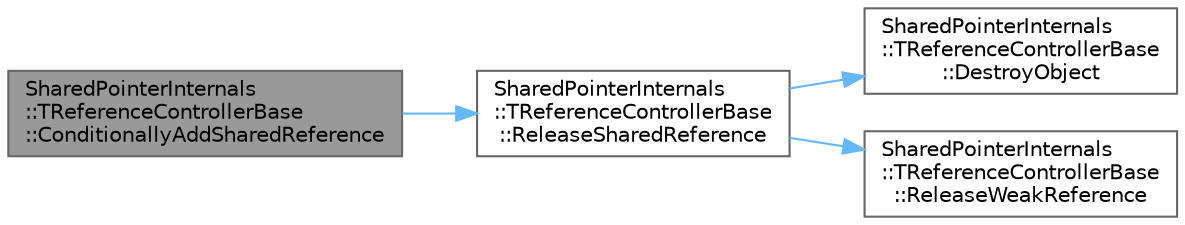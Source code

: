 digraph "SharedPointerInternals::TReferenceControllerBase::ConditionallyAddSharedReference"
{
 // INTERACTIVE_SVG=YES
 // LATEX_PDF_SIZE
  bgcolor="transparent";
  edge [fontname=Helvetica,fontsize=10,labelfontname=Helvetica,labelfontsize=10];
  node [fontname=Helvetica,fontsize=10,shape=box,height=0.2,width=0.4];
  rankdir="LR";
  Node1 [id="Node000001",label="SharedPointerInternals\l::TReferenceControllerBase\l::ConditionallyAddSharedReference",height=0.2,width=0.4,color="gray40", fillcolor="grey60", style="filled", fontcolor="black",tooltip="Adds a shared reference to this counter ONLY if there is already at least one reference."];
  Node1 -> Node2 [id="edge1_Node000001_Node000002",color="steelblue1",style="solid",tooltip=" "];
  Node2 [id="Node000002",label="SharedPointerInternals\l::TReferenceControllerBase\l::ReleaseSharedReference",height=0.2,width=0.4,color="grey40", fillcolor="white", style="filled",URL="$d0/d16/classSharedPointerInternals_1_1TReferenceControllerBase.html#a01cdba07655d118455b2242c09b1be8b",tooltip="Releases a shared reference to this counter."];
  Node2 -> Node3 [id="edge2_Node000002_Node000003",color="steelblue1",style="solid",tooltip=" "];
  Node3 [id="Node000003",label="SharedPointerInternals\l::TReferenceControllerBase\l::DestroyObject",height=0.2,width=0.4,color="grey40", fillcolor="white", style="filled",URL="$d0/d16/classSharedPointerInternals_1_1TReferenceControllerBase.html#a07ebb0fd26416a255d34585d26bfdd40",tooltip="Destroys the object associated with this reference counter."];
  Node2 -> Node4 [id="edge3_Node000002_Node000004",color="steelblue1",style="solid",tooltip=" "];
  Node4 [id="Node000004",label="SharedPointerInternals\l::TReferenceControllerBase\l::ReleaseWeakReference",height=0.2,width=0.4,color="grey40", fillcolor="white", style="filled",URL="$d0/d16/classSharedPointerInternals_1_1TReferenceControllerBase.html#a0b7c4c0a745eadd71ccfb6a79519a51c",tooltip="Releases a weak reference to this counter."];
}

